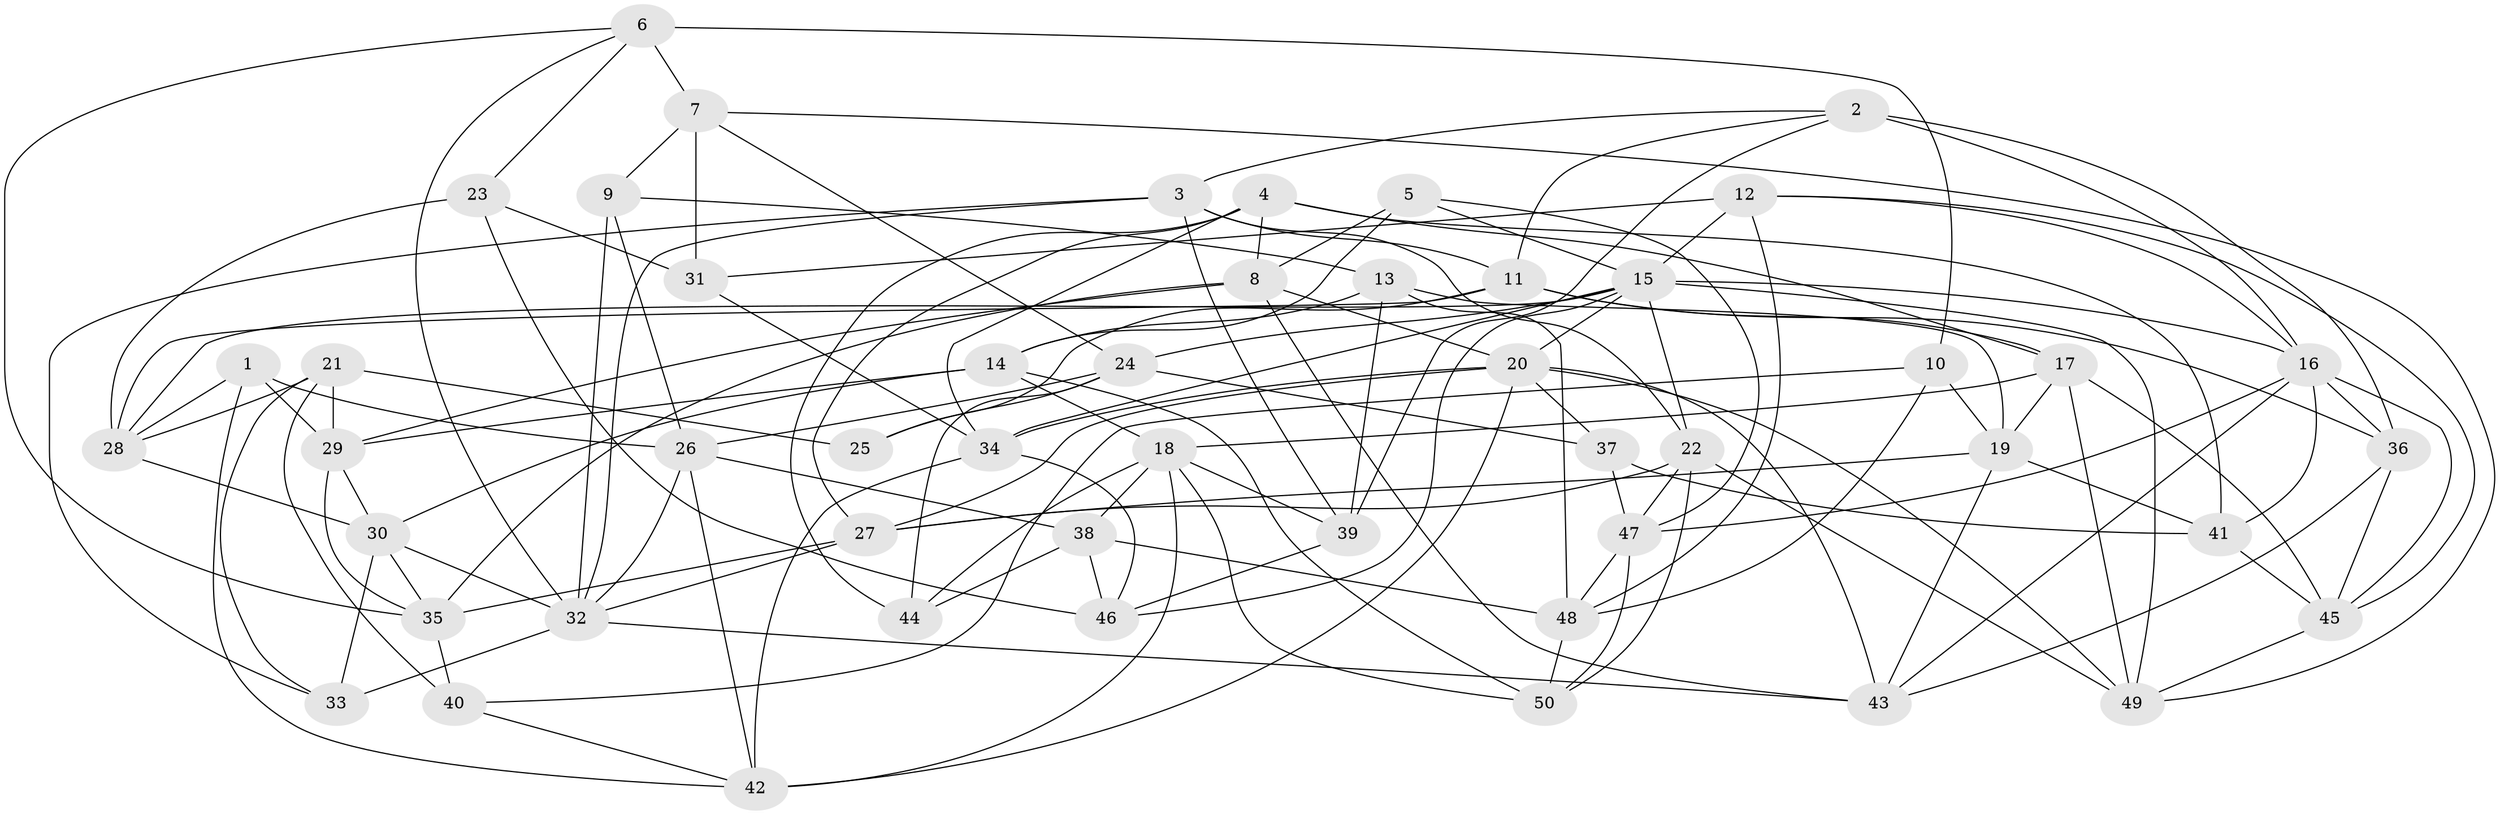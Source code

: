 // original degree distribution, {4: 1.0}
// Generated by graph-tools (version 1.1) at 2025/03/03/09/25 03:03:08]
// undirected, 50 vertices, 138 edges
graph export_dot {
graph [start="1"]
  node [color=gray90,style=filled];
  1;
  2;
  3;
  4;
  5;
  6;
  7;
  8;
  9;
  10;
  11;
  12;
  13;
  14;
  15;
  16;
  17;
  18;
  19;
  20;
  21;
  22;
  23;
  24;
  25;
  26;
  27;
  28;
  29;
  30;
  31;
  32;
  33;
  34;
  35;
  36;
  37;
  38;
  39;
  40;
  41;
  42;
  43;
  44;
  45;
  46;
  47;
  48;
  49;
  50;
  1 -- 26 [weight=1.0];
  1 -- 28 [weight=1.0];
  1 -- 29 [weight=1.0];
  1 -- 42 [weight=1.0];
  2 -- 3 [weight=1.0];
  2 -- 11 [weight=1.0];
  2 -- 16 [weight=1.0];
  2 -- 36 [weight=2.0];
  2 -- 39 [weight=1.0];
  3 -- 11 [weight=1.0];
  3 -- 22 [weight=1.0];
  3 -- 32 [weight=1.0];
  3 -- 33 [weight=1.0];
  3 -- 39 [weight=1.0];
  4 -- 8 [weight=1.0];
  4 -- 17 [weight=1.0];
  4 -- 27 [weight=1.0];
  4 -- 34 [weight=1.0];
  4 -- 41 [weight=1.0];
  4 -- 44 [weight=1.0];
  5 -- 8 [weight=1.0];
  5 -- 14 [weight=1.0];
  5 -- 15 [weight=1.0];
  5 -- 47 [weight=1.0];
  6 -- 7 [weight=1.0];
  6 -- 10 [weight=2.0];
  6 -- 23 [weight=1.0];
  6 -- 32 [weight=1.0];
  6 -- 35 [weight=1.0];
  7 -- 9 [weight=1.0];
  7 -- 24 [weight=1.0];
  7 -- 31 [weight=2.0];
  7 -- 49 [weight=1.0];
  8 -- 20 [weight=1.0];
  8 -- 29 [weight=1.0];
  8 -- 35 [weight=1.0];
  8 -- 43 [weight=1.0];
  9 -- 13 [weight=1.0];
  9 -- 26 [weight=1.0];
  9 -- 32 [weight=1.0];
  10 -- 19 [weight=2.0];
  10 -- 40 [weight=1.0];
  10 -- 48 [weight=1.0];
  11 -- 17 [weight=1.0];
  11 -- 25 [weight=1.0];
  11 -- 28 [weight=1.0];
  11 -- 36 [weight=1.0];
  12 -- 15 [weight=1.0];
  12 -- 16 [weight=1.0];
  12 -- 31 [weight=2.0];
  12 -- 45 [weight=1.0];
  12 -- 48 [weight=1.0];
  13 -- 14 [weight=1.0];
  13 -- 19 [weight=1.0];
  13 -- 39 [weight=2.0];
  13 -- 48 [weight=1.0];
  14 -- 18 [weight=1.0];
  14 -- 29 [weight=1.0];
  14 -- 30 [weight=1.0];
  14 -- 50 [weight=1.0];
  15 -- 16 [weight=1.0];
  15 -- 20 [weight=1.0];
  15 -- 22 [weight=1.0];
  15 -- 24 [weight=1.0];
  15 -- 28 [weight=1.0];
  15 -- 34 [weight=1.0];
  15 -- 46 [weight=1.0];
  15 -- 49 [weight=1.0];
  16 -- 36 [weight=1.0];
  16 -- 41 [weight=1.0];
  16 -- 43 [weight=1.0];
  16 -- 45 [weight=1.0];
  16 -- 47 [weight=1.0];
  17 -- 18 [weight=1.0];
  17 -- 19 [weight=1.0];
  17 -- 45 [weight=1.0];
  17 -- 49 [weight=1.0];
  18 -- 38 [weight=1.0];
  18 -- 39 [weight=1.0];
  18 -- 42 [weight=1.0];
  18 -- 44 [weight=1.0];
  18 -- 50 [weight=2.0];
  19 -- 27 [weight=1.0];
  19 -- 41 [weight=2.0];
  19 -- 43 [weight=1.0];
  20 -- 27 [weight=1.0];
  20 -- 34 [weight=1.0];
  20 -- 37 [weight=1.0];
  20 -- 42 [weight=1.0];
  20 -- 43 [weight=1.0];
  20 -- 49 [weight=1.0];
  21 -- 25 [weight=2.0];
  21 -- 28 [weight=1.0];
  21 -- 29 [weight=1.0];
  21 -- 33 [weight=1.0];
  21 -- 40 [weight=1.0];
  22 -- 27 [weight=1.0];
  22 -- 47 [weight=1.0];
  22 -- 49 [weight=1.0];
  22 -- 50 [weight=1.0];
  23 -- 28 [weight=1.0];
  23 -- 31 [weight=1.0];
  23 -- 46 [weight=1.0];
  24 -- 25 [weight=1.0];
  24 -- 26 [weight=1.0];
  24 -- 37 [weight=1.0];
  24 -- 44 [weight=1.0];
  26 -- 32 [weight=1.0];
  26 -- 38 [weight=1.0];
  26 -- 42 [weight=1.0];
  27 -- 32 [weight=1.0];
  27 -- 35 [weight=1.0];
  28 -- 30 [weight=1.0];
  29 -- 30 [weight=1.0];
  29 -- 35 [weight=1.0];
  30 -- 32 [weight=1.0];
  30 -- 33 [weight=1.0];
  30 -- 35 [weight=1.0];
  31 -- 34 [weight=1.0];
  32 -- 33 [weight=1.0];
  32 -- 43 [weight=1.0];
  34 -- 42 [weight=1.0];
  34 -- 46 [weight=1.0];
  35 -- 40 [weight=1.0];
  36 -- 43 [weight=1.0];
  36 -- 45 [weight=1.0];
  37 -- 41 [weight=1.0];
  37 -- 47 [weight=1.0];
  38 -- 44 [weight=1.0];
  38 -- 46 [weight=2.0];
  38 -- 48 [weight=1.0];
  39 -- 46 [weight=1.0];
  40 -- 42 [weight=1.0];
  41 -- 45 [weight=1.0];
  45 -- 49 [weight=1.0];
  47 -- 48 [weight=1.0];
  47 -- 50 [weight=1.0];
  48 -- 50 [weight=1.0];
}
